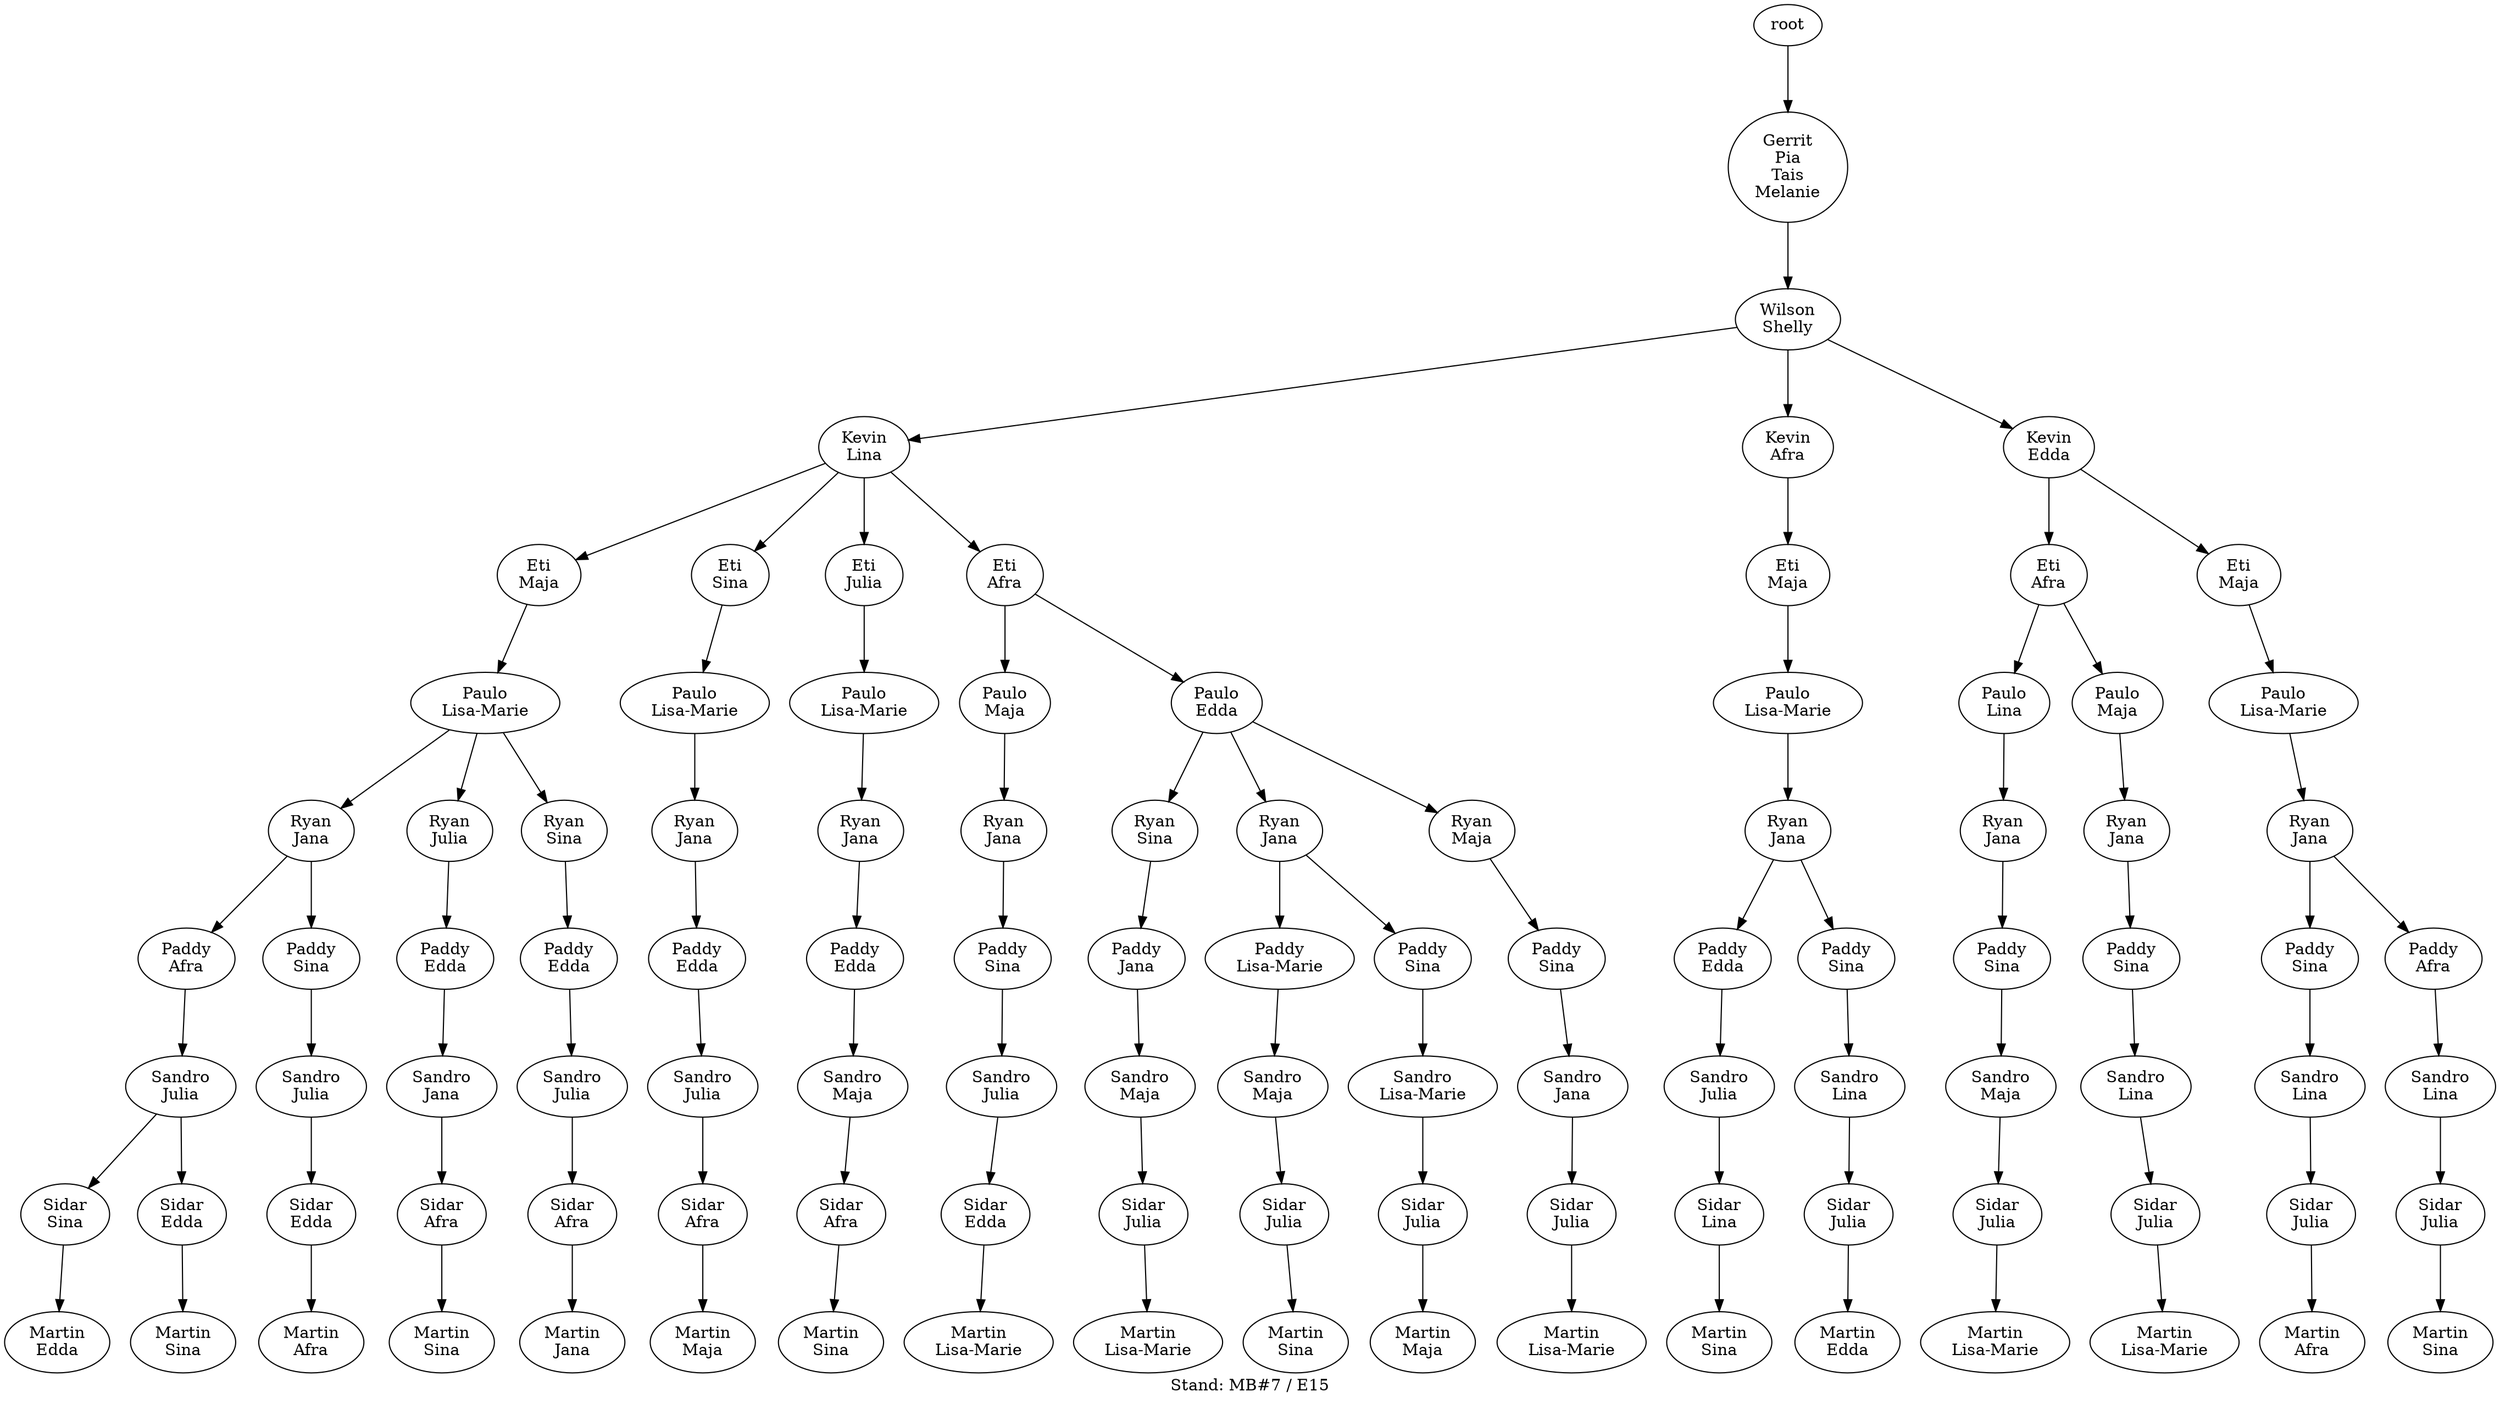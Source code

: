 digraph D { labelloc="b"; label="Stand: MB#7 / E15"; ranksep=0.8;
"root/4,1,11"[label="Gerrit\nPia\nTais\nMelanie"]
"root" -> "root/4,1,11";
"root/4,1,11/6"[label="Wilson\nShelly"]
"root/4,1,11" -> "root/4,1,11/6";
"root/4,1,11/6/10"[label="Kevin\nLina"]
"root/4,1,11/6" -> "root/4,1,11/6/10";
"root/4,1,11/6/10/9"[label="Eti\nMaja"]
"root/4,1,11/6/10" -> "root/4,1,11/6/10/9";
"root/4,1,11/6/10/9/5"[label="Paulo\nLisa-Marie"]
"root/4,1,11/6/10/9" -> "root/4,1,11/6/10/9/5";
"root/4,1,11/6/10/9/5/2"[label="Ryan\nJana"]
"root/4,1,11/6/10/9/5" -> "root/4,1,11/6/10/9/5/2";
"root/4,1,11/6/10/9/5/2/7"[label="Paddy\nAfra"]
"root/4,1,11/6/10/9/5/2" -> "root/4,1,11/6/10/9/5/2/7";
"root/4,1,11/6/10/9/5/2/7/3"[label="Sandro\nJulia"]
"root/4,1,11/6/10/9/5/2/7" -> "root/4,1,11/6/10/9/5/2/7/3";
"root/4,1,11/6/10/9/5/2/7/3/0"[label="Sidar\nSina"]
"root/4,1,11/6/10/9/5/2/7/3" -> "root/4,1,11/6/10/9/5/2/7/3/0";
"root/4,1,11/6/10/9/5/2/7/3/0/8"[label="Martin\nEdda"]
"root/4,1,11/6/10/9/5/2/7/3/0" -> "root/4,1,11/6/10/9/5/2/7/3/0/8";
"root/4,1,11/6/7"[label="Kevin\nAfra"]
"root/4,1,11/6" -> "root/4,1,11/6/7";
"root/4,1,11/6/7/9"[label="Eti\nMaja"]
"root/4,1,11/6/7" -> "root/4,1,11/6/7/9";
"root/4,1,11/6/7/9/5"[label="Paulo\nLisa-Marie"]
"root/4,1,11/6/7/9" -> "root/4,1,11/6/7/9/5";
"root/4,1,11/6/7/9/5/2"[label="Ryan\nJana"]
"root/4,1,11/6/7/9/5" -> "root/4,1,11/6/7/9/5/2";
"root/4,1,11/6/7/9/5/2/8"[label="Paddy\nEdda"]
"root/4,1,11/6/7/9/5/2" -> "root/4,1,11/6/7/9/5/2/8";
"root/4,1,11/6/7/9/5/2/8/3"[label="Sandro\nJulia"]
"root/4,1,11/6/7/9/5/2/8" -> "root/4,1,11/6/7/9/5/2/8/3";
"root/4,1,11/6/7/9/5/2/8/3/10"[label="Sidar\nLina"]
"root/4,1,11/6/7/9/5/2/8/3" -> "root/4,1,11/6/7/9/5/2/8/3/10";
"root/4,1,11/6/7/9/5/2/8/3/10/0"[label="Martin\nSina"]
"root/4,1,11/6/7/9/5/2/8/3/10" -> "root/4,1,11/6/7/9/5/2/8/3/10/0";
"root/4,1,11/6/10/9/5/3"[label="Ryan\nJulia"]
"root/4,1,11/6/10/9/5" -> "root/4,1,11/6/10/9/5/3";
"root/4,1,11/6/10/9/5/3/8"[label="Paddy\nEdda"]
"root/4,1,11/6/10/9/5/3" -> "root/4,1,11/6/10/9/5/3/8";
"root/4,1,11/6/10/9/5/3/8/2"[label="Sandro\nJana"]
"root/4,1,11/6/10/9/5/3/8" -> "root/4,1,11/6/10/9/5/3/8/2";
"root/4,1,11/6/10/9/5/3/8/2/7"[label="Sidar\nAfra"]
"root/4,1,11/6/10/9/5/3/8/2" -> "root/4,1,11/6/10/9/5/3/8/2/7";
"root/4,1,11/6/10/9/5/3/8/2/7/0"[label="Martin\nSina"]
"root/4,1,11/6/10/9/5/3/8/2/7" -> "root/4,1,11/6/10/9/5/3/8/2/7/0";
"root/4,1,11/6/10/9/5/0"[label="Ryan\nSina"]
"root/4,1,11/6/10/9/5" -> "root/4,1,11/6/10/9/5/0";
"root/4,1,11/6/10/9/5/0/8"[label="Paddy\nEdda"]
"root/4,1,11/6/10/9/5/0" -> "root/4,1,11/6/10/9/5/0/8";
"root/4,1,11/6/10/9/5/0/8/3"[label="Sandro\nJulia"]
"root/4,1,11/6/10/9/5/0/8" -> "root/4,1,11/6/10/9/5/0/8/3";
"root/4,1,11/6/10/9/5/0/8/3/7"[label="Sidar\nAfra"]
"root/4,1,11/6/10/9/5/0/8/3" -> "root/4,1,11/6/10/9/5/0/8/3/7";
"root/4,1,11/6/10/9/5/0/8/3/7/2"[label="Martin\nJana"]
"root/4,1,11/6/10/9/5/0/8/3/7" -> "root/4,1,11/6/10/9/5/0/8/3/7/2";
"root/4,1,11/6/10/0"[label="Eti\nSina"]
"root/4,1,11/6/10" -> "root/4,1,11/6/10/0";
"root/4,1,11/6/10/0/5"[label="Paulo\nLisa-Marie"]
"root/4,1,11/6/10/0" -> "root/4,1,11/6/10/0/5";
"root/4,1,11/6/10/0/5/2"[label="Ryan\nJana"]
"root/4,1,11/6/10/0/5" -> "root/4,1,11/6/10/0/5/2";
"root/4,1,11/6/10/0/5/2/8"[label="Paddy\nEdda"]
"root/4,1,11/6/10/0/5/2" -> "root/4,1,11/6/10/0/5/2/8";
"root/4,1,11/6/10/0/5/2/8/3"[label="Sandro\nJulia"]
"root/4,1,11/6/10/0/5/2/8" -> "root/4,1,11/6/10/0/5/2/8/3";
"root/4,1,11/6/10/0/5/2/8/3/7"[label="Sidar\nAfra"]
"root/4,1,11/6/10/0/5/2/8/3" -> "root/4,1,11/6/10/0/5/2/8/3/7";
"root/4,1,11/6/10/0/5/2/8/3/7/9"[label="Martin\nMaja"]
"root/4,1,11/6/10/0/5/2/8/3/7" -> "root/4,1,11/6/10/0/5/2/8/3/7/9";
"root/4,1,11/6/10/3"[label="Eti\nJulia"]
"root/4,1,11/6/10" -> "root/4,1,11/6/10/3";
"root/4,1,11/6/10/3/5"[label="Paulo\nLisa-Marie"]
"root/4,1,11/6/10/3" -> "root/4,1,11/6/10/3/5";
"root/4,1,11/6/10/3/5/2"[label="Ryan\nJana"]
"root/4,1,11/6/10/3/5" -> "root/4,1,11/6/10/3/5/2";
"root/4,1,11/6/10/3/5/2/8"[label="Paddy\nEdda"]
"root/4,1,11/6/10/3/5/2" -> "root/4,1,11/6/10/3/5/2/8";
"root/4,1,11/6/10/3/5/2/8/9"[label="Sandro\nMaja"]
"root/4,1,11/6/10/3/5/2/8" -> "root/4,1,11/6/10/3/5/2/8/9";
"root/4,1,11/6/10/3/5/2/8/9/7"[label="Sidar\nAfra"]
"root/4,1,11/6/10/3/5/2/8/9" -> "root/4,1,11/6/10/3/5/2/8/9/7";
"root/4,1,11/6/10/3/5/2/8/9/7/0"[label="Martin\nSina"]
"root/4,1,11/6/10/3/5/2/8/9/7" -> "root/4,1,11/6/10/3/5/2/8/9/7/0";
"root/4,1,11/6/10/9/5/2/7/3/8"[label="Sidar\nEdda"]
"root/4,1,11/6/10/9/5/2/7/3" -> "root/4,1,11/6/10/9/5/2/7/3/8";
"root/4,1,11/6/10/9/5/2/7/3/8/0"[label="Martin\nSina"]
"root/4,1,11/6/10/9/5/2/7/3/8" -> "root/4,1,11/6/10/9/5/2/7/3/8/0";
"root/4,1,11/6/10/9/5/2/0"[label="Paddy\nSina"]
"root/4,1,11/6/10/9/5/2" -> "root/4,1,11/6/10/9/5/2/0";
"root/4,1,11/6/10/9/5/2/0/3"[label="Sandro\nJulia"]
"root/4,1,11/6/10/9/5/2/0" -> "root/4,1,11/6/10/9/5/2/0/3";
"root/4,1,11/6/10/9/5/2/0/3/8"[label="Sidar\nEdda"]
"root/4,1,11/6/10/9/5/2/0/3" -> "root/4,1,11/6/10/9/5/2/0/3/8";
"root/4,1,11/6/10/9/5/2/0/3/8/7"[label="Martin\nAfra"]
"root/4,1,11/6/10/9/5/2/0/3/8" -> "root/4,1,11/6/10/9/5/2/0/3/8/7";
"root/4,1,11/6/10/7"[label="Eti\nAfra"]
"root/4,1,11/6/10" -> "root/4,1,11/6/10/7";
"root/4,1,11/6/10/7/9"[label="Paulo\nMaja"]
"root/4,1,11/6/10/7" -> "root/4,1,11/6/10/7/9";
"root/4,1,11/6/10/7/9/2"[label="Ryan\nJana"]
"root/4,1,11/6/10/7/9" -> "root/4,1,11/6/10/7/9/2";
"root/4,1,11/6/10/7/9/2/0"[label="Paddy\nSina"]
"root/4,1,11/6/10/7/9/2" -> "root/4,1,11/6/10/7/9/2/0";
"root/4,1,11/6/10/7/9/2/0/3"[label="Sandro\nJulia"]
"root/4,1,11/6/10/7/9/2/0" -> "root/4,1,11/6/10/7/9/2/0/3";
"root/4,1,11/6/10/7/9/2/0/3/8"[label="Sidar\nEdda"]
"root/4,1,11/6/10/7/9/2/0/3" -> "root/4,1,11/6/10/7/9/2/0/3/8";
"root/4,1,11/6/10/7/9/2/0/3/8/5"[label="Martin\nLisa-Marie"]
"root/4,1,11/6/10/7/9/2/0/3/8" -> "root/4,1,11/6/10/7/9/2/0/3/8/5";
"root/4,1,11/6/10/7/8"[label="Paulo\nEdda"]
"root/4,1,11/6/10/7" -> "root/4,1,11/6/10/7/8";
"root/4,1,11/6/10/7/8/0"[label="Ryan\nSina"]
"root/4,1,11/6/10/7/8" -> "root/4,1,11/6/10/7/8/0";
"root/4,1,11/6/10/7/8/0/2"[label="Paddy\nJana"]
"root/4,1,11/6/10/7/8/0" -> "root/4,1,11/6/10/7/8/0/2";
"root/4,1,11/6/10/7/8/0/2/9"[label="Sandro\nMaja"]
"root/4,1,11/6/10/7/8/0/2" -> "root/4,1,11/6/10/7/8/0/2/9";
"root/4,1,11/6/10/7/8/0/2/9/3"[label="Sidar\nJulia"]
"root/4,1,11/6/10/7/8/0/2/9" -> "root/4,1,11/6/10/7/8/0/2/9/3";
"root/4,1,11/6/10/7/8/0/2/9/3/5"[label="Martin\nLisa-Marie"]
"root/4,1,11/6/10/7/8/0/2/9/3" -> "root/4,1,11/6/10/7/8/0/2/9/3/5";
"root/4,1,11/6/8"[label="Kevin\nEdda"]
"root/4,1,11/6" -> "root/4,1,11/6/8";
"root/4,1,11/6/8/7"[label="Eti\nAfra"]
"root/4,1,11/6/8" -> "root/4,1,11/6/8/7";
"root/4,1,11/6/8/7/10"[label="Paulo\nLina"]
"root/4,1,11/6/8/7" -> "root/4,1,11/6/8/7/10";
"root/4,1,11/6/8/7/10/2"[label="Ryan\nJana"]
"root/4,1,11/6/8/7/10" -> "root/4,1,11/6/8/7/10/2";
"root/4,1,11/6/8/7/10/2/0"[label="Paddy\nSina"]
"root/4,1,11/6/8/7/10/2" -> "root/4,1,11/6/8/7/10/2/0";
"root/4,1,11/6/8/7/10/2/0/9"[label="Sandro\nMaja"]
"root/4,1,11/6/8/7/10/2/0" -> "root/4,1,11/6/8/7/10/2/0/9";
"root/4,1,11/6/8/7/10/2/0/9/3"[label="Sidar\nJulia"]
"root/4,1,11/6/8/7/10/2/0/9" -> "root/4,1,11/6/8/7/10/2/0/9/3";
"root/4,1,11/6/8/7/10/2/0/9/3/5"[label="Martin\nLisa-Marie"]
"root/4,1,11/6/8/7/10/2/0/9/3" -> "root/4,1,11/6/8/7/10/2/0/9/3/5";
"root/4,1,11/6/10/7/8/2"[label="Ryan\nJana"]
"root/4,1,11/6/10/7/8" -> "root/4,1,11/6/10/7/8/2";
"root/4,1,11/6/10/7/8/2/5"[label="Paddy\nLisa-Marie"]
"root/4,1,11/6/10/7/8/2" -> "root/4,1,11/6/10/7/8/2/5";
"root/4,1,11/6/10/7/8/2/5/9"[label="Sandro\nMaja"]
"root/4,1,11/6/10/7/8/2/5" -> "root/4,1,11/6/10/7/8/2/5/9";
"root/4,1,11/6/10/7/8/2/5/9/3"[label="Sidar\nJulia"]
"root/4,1,11/6/10/7/8/2/5/9" -> "root/4,1,11/6/10/7/8/2/5/9/3";
"root/4,1,11/6/10/7/8/2/5/9/3/0"[label="Martin\nSina"]
"root/4,1,11/6/10/7/8/2/5/9/3" -> "root/4,1,11/6/10/7/8/2/5/9/3/0";
"root/4,1,11/6/10/7/8/2/0"[label="Paddy\nSina"]
"root/4,1,11/6/10/7/8/2" -> "root/4,1,11/6/10/7/8/2/0";
"root/4,1,11/6/10/7/8/2/0/5"[label="Sandro\nLisa-Marie"]
"root/4,1,11/6/10/7/8/2/0" -> "root/4,1,11/6/10/7/8/2/0/5";
"root/4,1,11/6/10/7/8/2/0/5/3"[label="Sidar\nJulia"]
"root/4,1,11/6/10/7/8/2/0/5" -> "root/4,1,11/6/10/7/8/2/0/5/3";
"root/4,1,11/6/10/7/8/2/0/5/3/9"[label="Martin\nMaja"]
"root/4,1,11/6/10/7/8/2/0/5/3" -> "root/4,1,11/6/10/7/8/2/0/5/3/9";
"root/4,1,11/6/7/9/5/2/0"[label="Paddy\nSina"]
"root/4,1,11/6/7/9/5/2" -> "root/4,1,11/6/7/9/5/2/0";
"root/4,1,11/6/7/9/5/2/0/10"[label="Sandro\nLina"]
"root/4,1,11/6/7/9/5/2/0" -> "root/4,1,11/6/7/9/5/2/0/10";
"root/4,1,11/6/7/9/5/2/0/10/3"[label="Sidar\nJulia"]
"root/4,1,11/6/7/9/5/2/0/10" -> "root/4,1,11/6/7/9/5/2/0/10/3";
"root/4,1,11/6/7/9/5/2/0/10/3/8"[label="Martin\nEdda"]
"root/4,1,11/6/7/9/5/2/0/10/3" -> "root/4,1,11/6/7/9/5/2/0/10/3/8";
"root/4,1,11/6/8/9"[label="Eti\nMaja"]
"root/4,1,11/6/8" -> "root/4,1,11/6/8/9";
"root/4,1,11/6/8/9/5"[label="Paulo\nLisa-Marie"]
"root/4,1,11/6/8/9" -> "root/4,1,11/6/8/9/5";
"root/4,1,11/6/8/9/5/2"[label="Ryan\nJana"]
"root/4,1,11/6/8/9/5" -> "root/4,1,11/6/8/9/5/2";
"root/4,1,11/6/8/9/5/2/0"[label="Paddy\nSina"]
"root/4,1,11/6/8/9/5/2" -> "root/4,1,11/6/8/9/5/2/0";
"root/4,1,11/6/8/9/5/2/0/10"[label="Sandro\nLina"]
"root/4,1,11/6/8/9/5/2/0" -> "root/4,1,11/6/8/9/5/2/0/10";
"root/4,1,11/6/8/9/5/2/0/10/3"[label="Sidar\nJulia"]
"root/4,1,11/6/8/9/5/2/0/10" -> "root/4,1,11/6/8/9/5/2/0/10/3";
"root/4,1,11/6/8/9/5/2/0/10/3/7"[label="Martin\nAfra"]
"root/4,1,11/6/8/9/5/2/0/10/3" -> "root/4,1,11/6/8/9/5/2/0/10/3/7";
"root/4,1,11/6/8/9/5/2/7"[label="Paddy\nAfra"]
"root/4,1,11/6/8/9/5/2" -> "root/4,1,11/6/8/9/5/2/7";
"root/4,1,11/6/8/9/5/2/7/10"[label="Sandro\nLina"]
"root/4,1,11/6/8/9/5/2/7" -> "root/4,1,11/6/8/9/5/2/7/10";
"root/4,1,11/6/8/9/5/2/7/10/3"[label="Sidar\nJulia"]
"root/4,1,11/6/8/9/5/2/7/10" -> "root/4,1,11/6/8/9/5/2/7/10/3";
"root/4,1,11/6/8/9/5/2/7/10/3/0"[label="Martin\nSina"]
"root/4,1,11/6/8/9/5/2/7/10/3" -> "root/4,1,11/6/8/9/5/2/7/10/3/0";
"root/4,1,11/6/8/7/9"[label="Paulo\nMaja"]
"root/4,1,11/6/8/7" -> "root/4,1,11/6/8/7/9";
"root/4,1,11/6/8/7/9/2"[label="Ryan\nJana"]
"root/4,1,11/6/8/7/9" -> "root/4,1,11/6/8/7/9/2";
"root/4,1,11/6/8/7/9/2/0"[label="Paddy\nSina"]
"root/4,1,11/6/8/7/9/2" -> "root/4,1,11/6/8/7/9/2/0";
"root/4,1,11/6/8/7/9/2/0/10"[label="Sandro\nLina"]
"root/4,1,11/6/8/7/9/2/0" -> "root/4,1,11/6/8/7/9/2/0/10";
"root/4,1,11/6/8/7/9/2/0/10/3"[label="Sidar\nJulia"]
"root/4,1,11/6/8/7/9/2/0/10" -> "root/4,1,11/6/8/7/9/2/0/10/3";
"root/4,1,11/6/8/7/9/2/0/10/3/5"[label="Martin\nLisa-Marie"]
"root/4,1,11/6/8/7/9/2/0/10/3" -> "root/4,1,11/6/8/7/9/2/0/10/3/5";
"root/4,1,11/6/10/7/8/9"[label="Ryan\nMaja"]
"root/4,1,11/6/10/7/8" -> "root/4,1,11/6/10/7/8/9";
"root/4,1,11/6/10/7/8/9/0"[label="Paddy\nSina"]
"root/4,1,11/6/10/7/8/9" -> "root/4,1,11/6/10/7/8/9/0";
"root/4,1,11/6/10/7/8/9/0/2"[label="Sandro\nJana"]
"root/4,1,11/6/10/7/8/9/0" -> "root/4,1,11/6/10/7/8/9/0/2";
"root/4,1,11/6/10/7/8/9/0/2/3"[label="Sidar\nJulia"]
"root/4,1,11/6/10/7/8/9/0/2" -> "root/4,1,11/6/10/7/8/9/0/2/3";
"root/4,1,11/6/10/7/8/9/0/2/3/5"[label="Martin\nLisa-Marie"]
"root/4,1,11/6/10/7/8/9/0/2/3" -> "root/4,1,11/6/10/7/8/9/0/2/3/5";
}
